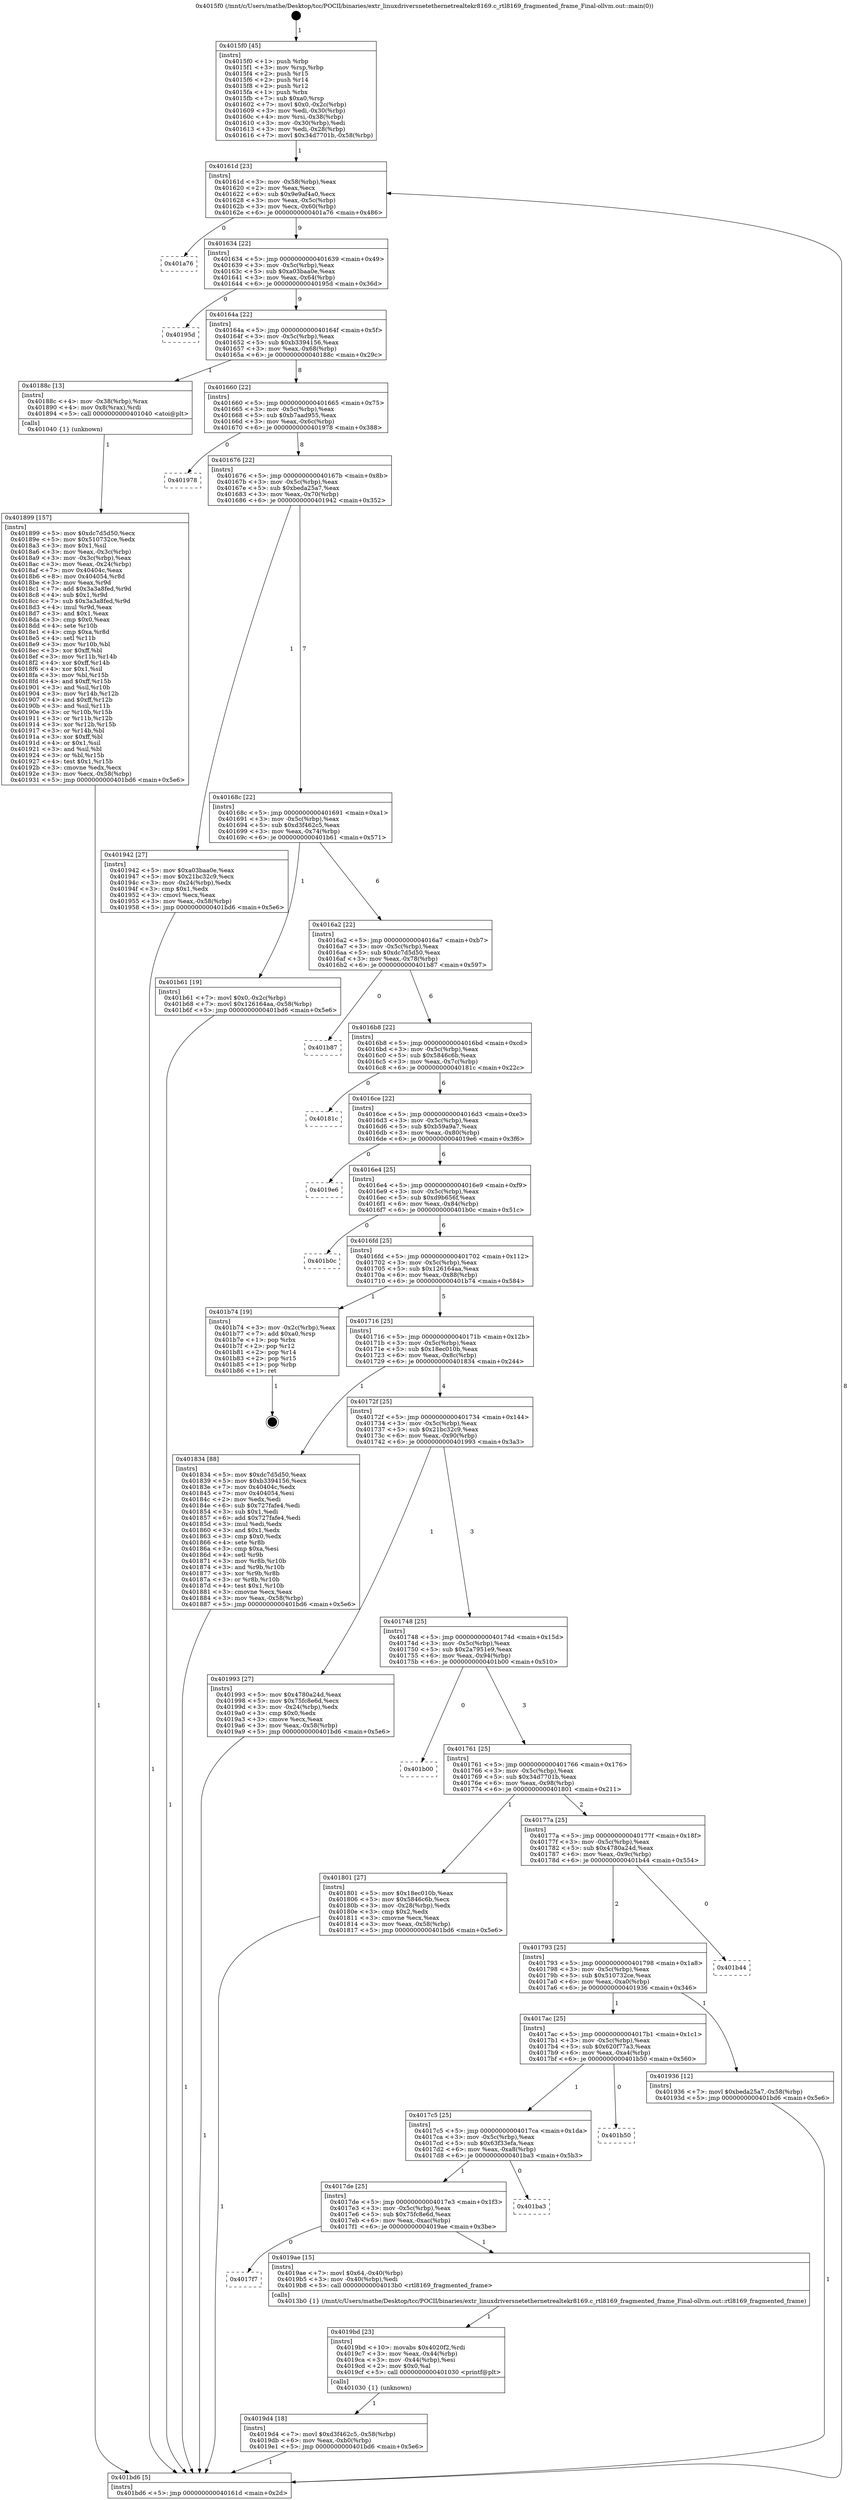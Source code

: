 digraph "0x4015f0" {
  label = "0x4015f0 (/mnt/c/Users/mathe/Desktop/tcc/POCII/binaries/extr_linuxdriversnetethernetrealtekr8169.c_rtl8169_fragmented_frame_Final-ollvm.out::main(0))"
  labelloc = "t"
  node[shape=record]

  Entry [label="",width=0.3,height=0.3,shape=circle,fillcolor=black,style=filled]
  "0x40161d" [label="{
     0x40161d [23]\l
     | [instrs]\l
     &nbsp;&nbsp;0x40161d \<+3\>: mov -0x58(%rbp),%eax\l
     &nbsp;&nbsp;0x401620 \<+2\>: mov %eax,%ecx\l
     &nbsp;&nbsp;0x401622 \<+6\>: sub $0x9e9af4a0,%ecx\l
     &nbsp;&nbsp;0x401628 \<+3\>: mov %eax,-0x5c(%rbp)\l
     &nbsp;&nbsp;0x40162b \<+3\>: mov %ecx,-0x60(%rbp)\l
     &nbsp;&nbsp;0x40162e \<+6\>: je 0000000000401a76 \<main+0x486\>\l
  }"]
  "0x401a76" [label="{
     0x401a76\l
  }", style=dashed]
  "0x401634" [label="{
     0x401634 [22]\l
     | [instrs]\l
     &nbsp;&nbsp;0x401634 \<+5\>: jmp 0000000000401639 \<main+0x49\>\l
     &nbsp;&nbsp;0x401639 \<+3\>: mov -0x5c(%rbp),%eax\l
     &nbsp;&nbsp;0x40163c \<+5\>: sub $0xa03baa0e,%eax\l
     &nbsp;&nbsp;0x401641 \<+3\>: mov %eax,-0x64(%rbp)\l
     &nbsp;&nbsp;0x401644 \<+6\>: je 000000000040195d \<main+0x36d\>\l
  }"]
  Exit [label="",width=0.3,height=0.3,shape=circle,fillcolor=black,style=filled,peripheries=2]
  "0x40195d" [label="{
     0x40195d\l
  }", style=dashed]
  "0x40164a" [label="{
     0x40164a [22]\l
     | [instrs]\l
     &nbsp;&nbsp;0x40164a \<+5\>: jmp 000000000040164f \<main+0x5f\>\l
     &nbsp;&nbsp;0x40164f \<+3\>: mov -0x5c(%rbp),%eax\l
     &nbsp;&nbsp;0x401652 \<+5\>: sub $0xb3394156,%eax\l
     &nbsp;&nbsp;0x401657 \<+3\>: mov %eax,-0x68(%rbp)\l
     &nbsp;&nbsp;0x40165a \<+6\>: je 000000000040188c \<main+0x29c\>\l
  }"]
  "0x4019d4" [label="{
     0x4019d4 [18]\l
     | [instrs]\l
     &nbsp;&nbsp;0x4019d4 \<+7\>: movl $0xd3f462c5,-0x58(%rbp)\l
     &nbsp;&nbsp;0x4019db \<+6\>: mov %eax,-0xb0(%rbp)\l
     &nbsp;&nbsp;0x4019e1 \<+5\>: jmp 0000000000401bd6 \<main+0x5e6\>\l
  }"]
  "0x40188c" [label="{
     0x40188c [13]\l
     | [instrs]\l
     &nbsp;&nbsp;0x40188c \<+4\>: mov -0x38(%rbp),%rax\l
     &nbsp;&nbsp;0x401890 \<+4\>: mov 0x8(%rax),%rdi\l
     &nbsp;&nbsp;0x401894 \<+5\>: call 0000000000401040 \<atoi@plt\>\l
     | [calls]\l
     &nbsp;&nbsp;0x401040 \{1\} (unknown)\l
  }"]
  "0x401660" [label="{
     0x401660 [22]\l
     | [instrs]\l
     &nbsp;&nbsp;0x401660 \<+5\>: jmp 0000000000401665 \<main+0x75\>\l
     &nbsp;&nbsp;0x401665 \<+3\>: mov -0x5c(%rbp),%eax\l
     &nbsp;&nbsp;0x401668 \<+5\>: sub $0xb7aad955,%eax\l
     &nbsp;&nbsp;0x40166d \<+3\>: mov %eax,-0x6c(%rbp)\l
     &nbsp;&nbsp;0x401670 \<+6\>: je 0000000000401978 \<main+0x388\>\l
  }"]
  "0x4019bd" [label="{
     0x4019bd [23]\l
     | [instrs]\l
     &nbsp;&nbsp;0x4019bd \<+10\>: movabs $0x4020f2,%rdi\l
     &nbsp;&nbsp;0x4019c7 \<+3\>: mov %eax,-0x44(%rbp)\l
     &nbsp;&nbsp;0x4019ca \<+3\>: mov -0x44(%rbp),%esi\l
     &nbsp;&nbsp;0x4019cd \<+2\>: mov $0x0,%al\l
     &nbsp;&nbsp;0x4019cf \<+5\>: call 0000000000401030 \<printf@plt\>\l
     | [calls]\l
     &nbsp;&nbsp;0x401030 \{1\} (unknown)\l
  }"]
  "0x401978" [label="{
     0x401978\l
  }", style=dashed]
  "0x401676" [label="{
     0x401676 [22]\l
     | [instrs]\l
     &nbsp;&nbsp;0x401676 \<+5\>: jmp 000000000040167b \<main+0x8b\>\l
     &nbsp;&nbsp;0x40167b \<+3\>: mov -0x5c(%rbp),%eax\l
     &nbsp;&nbsp;0x40167e \<+5\>: sub $0xbeda25a7,%eax\l
     &nbsp;&nbsp;0x401683 \<+3\>: mov %eax,-0x70(%rbp)\l
     &nbsp;&nbsp;0x401686 \<+6\>: je 0000000000401942 \<main+0x352\>\l
  }"]
  "0x4017f7" [label="{
     0x4017f7\l
  }", style=dashed]
  "0x401942" [label="{
     0x401942 [27]\l
     | [instrs]\l
     &nbsp;&nbsp;0x401942 \<+5\>: mov $0xa03baa0e,%eax\l
     &nbsp;&nbsp;0x401947 \<+5\>: mov $0x21bc32c9,%ecx\l
     &nbsp;&nbsp;0x40194c \<+3\>: mov -0x24(%rbp),%edx\l
     &nbsp;&nbsp;0x40194f \<+3\>: cmp $0x1,%edx\l
     &nbsp;&nbsp;0x401952 \<+3\>: cmovl %ecx,%eax\l
     &nbsp;&nbsp;0x401955 \<+3\>: mov %eax,-0x58(%rbp)\l
     &nbsp;&nbsp;0x401958 \<+5\>: jmp 0000000000401bd6 \<main+0x5e6\>\l
  }"]
  "0x40168c" [label="{
     0x40168c [22]\l
     | [instrs]\l
     &nbsp;&nbsp;0x40168c \<+5\>: jmp 0000000000401691 \<main+0xa1\>\l
     &nbsp;&nbsp;0x401691 \<+3\>: mov -0x5c(%rbp),%eax\l
     &nbsp;&nbsp;0x401694 \<+5\>: sub $0xd3f462c5,%eax\l
     &nbsp;&nbsp;0x401699 \<+3\>: mov %eax,-0x74(%rbp)\l
     &nbsp;&nbsp;0x40169c \<+6\>: je 0000000000401b61 \<main+0x571\>\l
  }"]
  "0x4019ae" [label="{
     0x4019ae [15]\l
     | [instrs]\l
     &nbsp;&nbsp;0x4019ae \<+7\>: movl $0x64,-0x40(%rbp)\l
     &nbsp;&nbsp;0x4019b5 \<+3\>: mov -0x40(%rbp),%edi\l
     &nbsp;&nbsp;0x4019b8 \<+5\>: call 00000000004013b0 \<rtl8169_fragmented_frame\>\l
     | [calls]\l
     &nbsp;&nbsp;0x4013b0 \{1\} (/mnt/c/Users/mathe/Desktop/tcc/POCII/binaries/extr_linuxdriversnetethernetrealtekr8169.c_rtl8169_fragmented_frame_Final-ollvm.out::rtl8169_fragmented_frame)\l
  }"]
  "0x401b61" [label="{
     0x401b61 [19]\l
     | [instrs]\l
     &nbsp;&nbsp;0x401b61 \<+7\>: movl $0x0,-0x2c(%rbp)\l
     &nbsp;&nbsp;0x401b68 \<+7\>: movl $0x126164aa,-0x58(%rbp)\l
     &nbsp;&nbsp;0x401b6f \<+5\>: jmp 0000000000401bd6 \<main+0x5e6\>\l
  }"]
  "0x4016a2" [label="{
     0x4016a2 [22]\l
     | [instrs]\l
     &nbsp;&nbsp;0x4016a2 \<+5\>: jmp 00000000004016a7 \<main+0xb7\>\l
     &nbsp;&nbsp;0x4016a7 \<+3\>: mov -0x5c(%rbp),%eax\l
     &nbsp;&nbsp;0x4016aa \<+5\>: sub $0xdc7d5d50,%eax\l
     &nbsp;&nbsp;0x4016af \<+3\>: mov %eax,-0x78(%rbp)\l
     &nbsp;&nbsp;0x4016b2 \<+6\>: je 0000000000401b87 \<main+0x597\>\l
  }"]
  "0x4017de" [label="{
     0x4017de [25]\l
     | [instrs]\l
     &nbsp;&nbsp;0x4017de \<+5\>: jmp 00000000004017e3 \<main+0x1f3\>\l
     &nbsp;&nbsp;0x4017e3 \<+3\>: mov -0x5c(%rbp),%eax\l
     &nbsp;&nbsp;0x4017e6 \<+5\>: sub $0x75fc8e6d,%eax\l
     &nbsp;&nbsp;0x4017eb \<+6\>: mov %eax,-0xac(%rbp)\l
     &nbsp;&nbsp;0x4017f1 \<+6\>: je 00000000004019ae \<main+0x3be\>\l
  }"]
  "0x401b87" [label="{
     0x401b87\l
  }", style=dashed]
  "0x4016b8" [label="{
     0x4016b8 [22]\l
     | [instrs]\l
     &nbsp;&nbsp;0x4016b8 \<+5\>: jmp 00000000004016bd \<main+0xcd\>\l
     &nbsp;&nbsp;0x4016bd \<+3\>: mov -0x5c(%rbp),%eax\l
     &nbsp;&nbsp;0x4016c0 \<+5\>: sub $0x5846c6b,%eax\l
     &nbsp;&nbsp;0x4016c5 \<+3\>: mov %eax,-0x7c(%rbp)\l
     &nbsp;&nbsp;0x4016c8 \<+6\>: je 000000000040181c \<main+0x22c\>\l
  }"]
  "0x401ba3" [label="{
     0x401ba3\l
  }", style=dashed]
  "0x40181c" [label="{
     0x40181c\l
  }", style=dashed]
  "0x4016ce" [label="{
     0x4016ce [22]\l
     | [instrs]\l
     &nbsp;&nbsp;0x4016ce \<+5\>: jmp 00000000004016d3 \<main+0xe3\>\l
     &nbsp;&nbsp;0x4016d3 \<+3\>: mov -0x5c(%rbp),%eax\l
     &nbsp;&nbsp;0x4016d6 \<+5\>: sub $0xb59a9a7,%eax\l
     &nbsp;&nbsp;0x4016db \<+3\>: mov %eax,-0x80(%rbp)\l
     &nbsp;&nbsp;0x4016de \<+6\>: je 00000000004019e6 \<main+0x3f6\>\l
  }"]
  "0x4017c5" [label="{
     0x4017c5 [25]\l
     | [instrs]\l
     &nbsp;&nbsp;0x4017c5 \<+5\>: jmp 00000000004017ca \<main+0x1da\>\l
     &nbsp;&nbsp;0x4017ca \<+3\>: mov -0x5c(%rbp),%eax\l
     &nbsp;&nbsp;0x4017cd \<+5\>: sub $0x63f33efa,%eax\l
     &nbsp;&nbsp;0x4017d2 \<+6\>: mov %eax,-0xa8(%rbp)\l
     &nbsp;&nbsp;0x4017d8 \<+6\>: je 0000000000401ba3 \<main+0x5b3\>\l
  }"]
  "0x4019e6" [label="{
     0x4019e6\l
  }", style=dashed]
  "0x4016e4" [label="{
     0x4016e4 [25]\l
     | [instrs]\l
     &nbsp;&nbsp;0x4016e4 \<+5\>: jmp 00000000004016e9 \<main+0xf9\>\l
     &nbsp;&nbsp;0x4016e9 \<+3\>: mov -0x5c(%rbp),%eax\l
     &nbsp;&nbsp;0x4016ec \<+5\>: sub $0xd9b656f,%eax\l
     &nbsp;&nbsp;0x4016f1 \<+6\>: mov %eax,-0x84(%rbp)\l
     &nbsp;&nbsp;0x4016f7 \<+6\>: je 0000000000401b0c \<main+0x51c\>\l
  }"]
  "0x401b50" [label="{
     0x401b50\l
  }", style=dashed]
  "0x401b0c" [label="{
     0x401b0c\l
  }", style=dashed]
  "0x4016fd" [label="{
     0x4016fd [25]\l
     | [instrs]\l
     &nbsp;&nbsp;0x4016fd \<+5\>: jmp 0000000000401702 \<main+0x112\>\l
     &nbsp;&nbsp;0x401702 \<+3\>: mov -0x5c(%rbp),%eax\l
     &nbsp;&nbsp;0x401705 \<+5\>: sub $0x126164aa,%eax\l
     &nbsp;&nbsp;0x40170a \<+6\>: mov %eax,-0x88(%rbp)\l
     &nbsp;&nbsp;0x401710 \<+6\>: je 0000000000401b74 \<main+0x584\>\l
  }"]
  "0x4017ac" [label="{
     0x4017ac [25]\l
     | [instrs]\l
     &nbsp;&nbsp;0x4017ac \<+5\>: jmp 00000000004017b1 \<main+0x1c1\>\l
     &nbsp;&nbsp;0x4017b1 \<+3\>: mov -0x5c(%rbp),%eax\l
     &nbsp;&nbsp;0x4017b4 \<+5\>: sub $0x620f77a3,%eax\l
     &nbsp;&nbsp;0x4017b9 \<+6\>: mov %eax,-0xa4(%rbp)\l
     &nbsp;&nbsp;0x4017bf \<+6\>: je 0000000000401b50 \<main+0x560\>\l
  }"]
  "0x401b74" [label="{
     0x401b74 [19]\l
     | [instrs]\l
     &nbsp;&nbsp;0x401b74 \<+3\>: mov -0x2c(%rbp),%eax\l
     &nbsp;&nbsp;0x401b77 \<+7\>: add $0xa0,%rsp\l
     &nbsp;&nbsp;0x401b7e \<+1\>: pop %rbx\l
     &nbsp;&nbsp;0x401b7f \<+2\>: pop %r12\l
     &nbsp;&nbsp;0x401b81 \<+2\>: pop %r14\l
     &nbsp;&nbsp;0x401b83 \<+2\>: pop %r15\l
     &nbsp;&nbsp;0x401b85 \<+1\>: pop %rbp\l
     &nbsp;&nbsp;0x401b86 \<+1\>: ret\l
  }"]
  "0x401716" [label="{
     0x401716 [25]\l
     | [instrs]\l
     &nbsp;&nbsp;0x401716 \<+5\>: jmp 000000000040171b \<main+0x12b\>\l
     &nbsp;&nbsp;0x40171b \<+3\>: mov -0x5c(%rbp),%eax\l
     &nbsp;&nbsp;0x40171e \<+5\>: sub $0x18ec010b,%eax\l
     &nbsp;&nbsp;0x401723 \<+6\>: mov %eax,-0x8c(%rbp)\l
     &nbsp;&nbsp;0x401729 \<+6\>: je 0000000000401834 \<main+0x244\>\l
  }"]
  "0x401936" [label="{
     0x401936 [12]\l
     | [instrs]\l
     &nbsp;&nbsp;0x401936 \<+7\>: movl $0xbeda25a7,-0x58(%rbp)\l
     &nbsp;&nbsp;0x40193d \<+5\>: jmp 0000000000401bd6 \<main+0x5e6\>\l
  }"]
  "0x401834" [label="{
     0x401834 [88]\l
     | [instrs]\l
     &nbsp;&nbsp;0x401834 \<+5\>: mov $0xdc7d5d50,%eax\l
     &nbsp;&nbsp;0x401839 \<+5\>: mov $0xb3394156,%ecx\l
     &nbsp;&nbsp;0x40183e \<+7\>: mov 0x40404c,%edx\l
     &nbsp;&nbsp;0x401845 \<+7\>: mov 0x404054,%esi\l
     &nbsp;&nbsp;0x40184c \<+2\>: mov %edx,%edi\l
     &nbsp;&nbsp;0x40184e \<+6\>: sub $0x727fafe4,%edi\l
     &nbsp;&nbsp;0x401854 \<+3\>: sub $0x1,%edi\l
     &nbsp;&nbsp;0x401857 \<+6\>: add $0x727fafe4,%edi\l
     &nbsp;&nbsp;0x40185d \<+3\>: imul %edi,%edx\l
     &nbsp;&nbsp;0x401860 \<+3\>: and $0x1,%edx\l
     &nbsp;&nbsp;0x401863 \<+3\>: cmp $0x0,%edx\l
     &nbsp;&nbsp;0x401866 \<+4\>: sete %r8b\l
     &nbsp;&nbsp;0x40186a \<+3\>: cmp $0xa,%esi\l
     &nbsp;&nbsp;0x40186d \<+4\>: setl %r9b\l
     &nbsp;&nbsp;0x401871 \<+3\>: mov %r8b,%r10b\l
     &nbsp;&nbsp;0x401874 \<+3\>: and %r9b,%r10b\l
     &nbsp;&nbsp;0x401877 \<+3\>: xor %r9b,%r8b\l
     &nbsp;&nbsp;0x40187a \<+3\>: or %r8b,%r10b\l
     &nbsp;&nbsp;0x40187d \<+4\>: test $0x1,%r10b\l
     &nbsp;&nbsp;0x401881 \<+3\>: cmovne %ecx,%eax\l
     &nbsp;&nbsp;0x401884 \<+3\>: mov %eax,-0x58(%rbp)\l
     &nbsp;&nbsp;0x401887 \<+5\>: jmp 0000000000401bd6 \<main+0x5e6\>\l
  }"]
  "0x40172f" [label="{
     0x40172f [25]\l
     | [instrs]\l
     &nbsp;&nbsp;0x40172f \<+5\>: jmp 0000000000401734 \<main+0x144\>\l
     &nbsp;&nbsp;0x401734 \<+3\>: mov -0x5c(%rbp),%eax\l
     &nbsp;&nbsp;0x401737 \<+5\>: sub $0x21bc32c9,%eax\l
     &nbsp;&nbsp;0x40173c \<+6\>: mov %eax,-0x90(%rbp)\l
     &nbsp;&nbsp;0x401742 \<+6\>: je 0000000000401993 \<main+0x3a3\>\l
  }"]
  "0x401793" [label="{
     0x401793 [25]\l
     | [instrs]\l
     &nbsp;&nbsp;0x401793 \<+5\>: jmp 0000000000401798 \<main+0x1a8\>\l
     &nbsp;&nbsp;0x401798 \<+3\>: mov -0x5c(%rbp),%eax\l
     &nbsp;&nbsp;0x40179b \<+5\>: sub $0x510732ce,%eax\l
     &nbsp;&nbsp;0x4017a0 \<+6\>: mov %eax,-0xa0(%rbp)\l
     &nbsp;&nbsp;0x4017a6 \<+6\>: je 0000000000401936 \<main+0x346\>\l
  }"]
  "0x401993" [label="{
     0x401993 [27]\l
     | [instrs]\l
     &nbsp;&nbsp;0x401993 \<+5\>: mov $0x4780a24d,%eax\l
     &nbsp;&nbsp;0x401998 \<+5\>: mov $0x75fc8e6d,%ecx\l
     &nbsp;&nbsp;0x40199d \<+3\>: mov -0x24(%rbp),%edx\l
     &nbsp;&nbsp;0x4019a0 \<+3\>: cmp $0x0,%edx\l
     &nbsp;&nbsp;0x4019a3 \<+3\>: cmove %ecx,%eax\l
     &nbsp;&nbsp;0x4019a6 \<+3\>: mov %eax,-0x58(%rbp)\l
     &nbsp;&nbsp;0x4019a9 \<+5\>: jmp 0000000000401bd6 \<main+0x5e6\>\l
  }"]
  "0x401748" [label="{
     0x401748 [25]\l
     | [instrs]\l
     &nbsp;&nbsp;0x401748 \<+5\>: jmp 000000000040174d \<main+0x15d\>\l
     &nbsp;&nbsp;0x40174d \<+3\>: mov -0x5c(%rbp),%eax\l
     &nbsp;&nbsp;0x401750 \<+5\>: sub $0x2a7951e9,%eax\l
     &nbsp;&nbsp;0x401755 \<+6\>: mov %eax,-0x94(%rbp)\l
     &nbsp;&nbsp;0x40175b \<+6\>: je 0000000000401b00 \<main+0x510\>\l
  }"]
  "0x401b44" [label="{
     0x401b44\l
  }", style=dashed]
  "0x401b00" [label="{
     0x401b00\l
  }", style=dashed]
  "0x401761" [label="{
     0x401761 [25]\l
     | [instrs]\l
     &nbsp;&nbsp;0x401761 \<+5\>: jmp 0000000000401766 \<main+0x176\>\l
     &nbsp;&nbsp;0x401766 \<+3\>: mov -0x5c(%rbp),%eax\l
     &nbsp;&nbsp;0x401769 \<+5\>: sub $0x34d7701b,%eax\l
     &nbsp;&nbsp;0x40176e \<+6\>: mov %eax,-0x98(%rbp)\l
     &nbsp;&nbsp;0x401774 \<+6\>: je 0000000000401801 \<main+0x211\>\l
  }"]
  "0x401899" [label="{
     0x401899 [157]\l
     | [instrs]\l
     &nbsp;&nbsp;0x401899 \<+5\>: mov $0xdc7d5d50,%ecx\l
     &nbsp;&nbsp;0x40189e \<+5\>: mov $0x510732ce,%edx\l
     &nbsp;&nbsp;0x4018a3 \<+3\>: mov $0x1,%sil\l
     &nbsp;&nbsp;0x4018a6 \<+3\>: mov %eax,-0x3c(%rbp)\l
     &nbsp;&nbsp;0x4018a9 \<+3\>: mov -0x3c(%rbp),%eax\l
     &nbsp;&nbsp;0x4018ac \<+3\>: mov %eax,-0x24(%rbp)\l
     &nbsp;&nbsp;0x4018af \<+7\>: mov 0x40404c,%eax\l
     &nbsp;&nbsp;0x4018b6 \<+8\>: mov 0x404054,%r8d\l
     &nbsp;&nbsp;0x4018be \<+3\>: mov %eax,%r9d\l
     &nbsp;&nbsp;0x4018c1 \<+7\>: add $0x3a3a8fed,%r9d\l
     &nbsp;&nbsp;0x4018c8 \<+4\>: sub $0x1,%r9d\l
     &nbsp;&nbsp;0x4018cc \<+7\>: sub $0x3a3a8fed,%r9d\l
     &nbsp;&nbsp;0x4018d3 \<+4\>: imul %r9d,%eax\l
     &nbsp;&nbsp;0x4018d7 \<+3\>: and $0x1,%eax\l
     &nbsp;&nbsp;0x4018da \<+3\>: cmp $0x0,%eax\l
     &nbsp;&nbsp;0x4018dd \<+4\>: sete %r10b\l
     &nbsp;&nbsp;0x4018e1 \<+4\>: cmp $0xa,%r8d\l
     &nbsp;&nbsp;0x4018e5 \<+4\>: setl %r11b\l
     &nbsp;&nbsp;0x4018e9 \<+3\>: mov %r10b,%bl\l
     &nbsp;&nbsp;0x4018ec \<+3\>: xor $0xff,%bl\l
     &nbsp;&nbsp;0x4018ef \<+3\>: mov %r11b,%r14b\l
     &nbsp;&nbsp;0x4018f2 \<+4\>: xor $0xff,%r14b\l
     &nbsp;&nbsp;0x4018f6 \<+4\>: xor $0x1,%sil\l
     &nbsp;&nbsp;0x4018fa \<+3\>: mov %bl,%r15b\l
     &nbsp;&nbsp;0x4018fd \<+4\>: and $0xff,%r15b\l
     &nbsp;&nbsp;0x401901 \<+3\>: and %sil,%r10b\l
     &nbsp;&nbsp;0x401904 \<+3\>: mov %r14b,%r12b\l
     &nbsp;&nbsp;0x401907 \<+4\>: and $0xff,%r12b\l
     &nbsp;&nbsp;0x40190b \<+3\>: and %sil,%r11b\l
     &nbsp;&nbsp;0x40190e \<+3\>: or %r10b,%r15b\l
     &nbsp;&nbsp;0x401911 \<+3\>: or %r11b,%r12b\l
     &nbsp;&nbsp;0x401914 \<+3\>: xor %r12b,%r15b\l
     &nbsp;&nbsp;0x401917 \<+3\>: or %r14b,%bl\l
     &nbsp;&nbsp;0x40191a \<+3\>: xor $0xff,%bl\l
     &nbsp;&nbsp;0x40191d \<+4\>: or $0x1,%sil\l
     &nbsp;&nbsp;0x401921 \<+3\>: and %sil,%bl\l
     &nbsp;&nbsp;0x401924 \<+3\>: or %bl,%r15b\l
     &nbsp;&nbsp;0x401927 \<+4\>: test $0x1,%r15b\l
     &nbsp;&nbsp;0x40192b \<+3\>: cmovne %edx,%ecx\l
     &nbsp;&nbsp;0x40192e \<+3\>: mov %ecx,-0x58(%rbp)\l
     &nbsp;&nbsp;0x401931 \<+5\>: jmp 0000000000401bd6 \<main+0x5e6\>\l
  }"]
  "0x401801" [label="{
     0x401801 [27]\l
     | [instrs]\l
     &nbsp;&nbsp;0x401801 \<+5\>: mov $0x18ec010b,%eax\l
     &nbsp;&nbsp;0x401806 \<+5\>: mov $0x5846c6b,%ecx\l
     &nbsp;&nbsp;0x40180b \<+3\>: mov -0x28(%rbp),%edx\l
     &nbsp;&nbsp;0x40180e \<+3\>: cmp $0x2,%edx\l
     &nbsp;&nbsp;0x401811 \<+3\>: cmovne %ecx,%eax\l
     &nbsp;&nbsp;0x401814 \<+3\>: mov %eax,-0x58(%rbp)\l
     &nbsp;&nbsp;0x401817 \<+5\>: jmp 0000000000401bd6 \<main+0x5e6\>\l
  }"]
  "0x40177a" [label="{
     0x40177a [25]\l
     | [instrs]\l
     &nbsp;&nbsp;0x40177a \<+5\>: jmp 000000000040177f \<main+0x18f\>\l
     &nbsp;&nbsp;0x40177f \<+3\>: mov -0x5c(%rbp),%eax\l
     &nbsp;&nbsp;0x401782 \<+5\>: sub $0x4780a24d,%eax\l
     &nbsp;&nbsp;0x401787 \<+6\>: mov %eax,-0x9c(%rbp)\l
     &nbsp;&nbsp;0x40178d \<+6\>: je 0000000000401b44 \<main+0x554\>\l
  }"]
  "0x401bd6" [label="{
     0x401bd6 [5]\l
     | [instrs]\l
     &nbsp;&nbsp;0x401bd6 \<+5\>: jmp 000000000040161d \<main+0x2d\>\l
  }"]
  "0x4015f0" [label="{
     0x4015f0 [45]\l
     | [instrs]\l
     &nbsp;&nbsp;0x4015f0 \<+1\>: push %rbp\l
     &nbsp;&nbsp;0x4015f1 \<+3\>: mov %rsp,%rbp\l
     &nbsp;&nbsp;0x4015f4 \<+2\>: push %r15\l
     &nbsp;&nbsp;0x4015f6 \<+2\>: push %r14\l
     &nbsp;&nbsp;0x4015f8 \<+2\>: push %r12\l
     &nbsp;&nbsp;0x4015fa \<+1\>: push %rbx\l
     &nbsp;&nbsp;0x4015fb \<+7\>: sub $0xa0,%rsp\l
     &nbsp;&nbsp;0x401602 \<+7\>: movl $0x0,-0x2c(%rbp)\l
     &nbsp;&nbsp;0x401609 \<+3\>: mov %edi,-0x30(%rbp)\l
     &nbsp;&nbsp;0x40160c \<+4\>: mov %rsi,-0x38(%rbp)\l
     &nbsp;&nbsp;0x401610 \<+3\>: mov -0x30(%rbp),%edi\l
     &nbsp;&nbsp;0x401613 \<+3\>: mov %edi,-0x28(%rbp)\l
     &nbsp;&nbsp;0x401616 \<+7\>: movl $0x34d7701b,-0x58(%rbp)\l
  }"]
  Entry -> "0x4015f0" [label=" 1"]
  "0x40161d" -> "0x401a76" [label=" 0"]
  "0x40161d" -> "0x401634" [label=" 9"]
  "0x401b74" -> Exit [label=" 1"]
  "0x401634" -> "0x40195d" [label=" 0"]
  "0x401634" -> "0x40164a" [label=" 9"]
  "0x401b61" -> "0x401bd6" [label=" 1"]
  "0x40164a" -> "0x40188c" [label=" 1"]
  "0x40164a" -> "0x401660" [label=" 8"]
  "0x4019d4" -> "0x401bd6" [label=" 1"]
  "0x401660" -> "0x401978" [label=" 0"]
  "0x401660" -> "0x401676" [label=" 8"]
  "0x4019bd" -> "0x4019d4" [label=" 1"]
  "0x401676" -> "0x401942" [label=" 1"]
  "0x401676" -> "0x40168c" [label=" 7"]
  "0x4019ae" -> "0x4019bd" [label=" 1"]
  "0x40168c" -> "0x401b61" [label=" 1"]
  "0x40168c" -> "0x4016a2" [label=" 6"]
  "0x4017de" -> "0x4017f7" [label=" 0"]
  "0x4016a2" -> "0x401b87" [label=" 0"]
  "0x4016a2" -> "0x4016b8" [label=" 6"]
  "0x4017de" -> "0x4019ae" [label=" 1"]
  "0x4016b8" -> "0x40181c" [label=" 0"]
  "0x4016b8" -> "0x4016ce" [label=" 6"]
  "0x4017c5" -> "0x4017de" [label=" 1"]
  "0x4016ce" -> "0x4019e6" [label=" 0"]
  "0x4016ce" -> "0x4016e4" [label=" 6"]
  "0x4017c5" -> "0x401ba3" [label=" 0"]
  "0x4016e4" -> "0x401b0c" [label=" 0"]
  "0x4016e4" -> "0x4016fd" [label=" 6"]
  "0x4017ac" -> "0x4017c5" [label=" 1"]
  "0x4016fd" -> "0x401b74" [label=" 1"]
  "0x4016fd" -> "0x401716" [label=" 5"]
  "0x4017ac" -> "0x401b50" [label=" 0"]
  "0x401716" -> "0x401834" [label=" 1"]
  "0x401716" -> "0x40172f" [label=" 4"]
  "0x401993" -> "0x401bd6" [label=" 1"]
  "0x40172f" -> "0x401993" [label=" 1"]
  "0x40172f" -> "0x401748" [label=" 3"]
  "0x401936" -> "0x401bd6" [label=" 1"]
  "0x401748" -> "0x401b00" [label=" 0"]
  "0x401748" -> "0x401761" [label=" 3"]
  "0x401793" -> "0x4017ac" [label=" 1"]
  "0x401761" -> "0x401801" [label=" 1"]
  "0x401761" -> "0x40177a" [label=" 2"]
  "0x401801" -> "0x401bd6" [label=" 1"]
  "0x4015f0" -> "0x40161d" [label=" 1"]
  "0x401bd6" -> "0x40161d" [label=" 8"]
  "0x401834" -> "0x401bd6" [label=" 1"]
  "0x40188c" -> "0x401899" [label=" 1"]
  "0x401899" -> "0x401bd6" [label=" 1"]
  "0x401793" -> "0x401936" [label=" 1"]
  "0x40177a" -> "0x401b44" [label=" 0"]
  "0x40177a" -> "0x401793" [label=" 2"]
  "0x401942" -> "0x401bd6" [label=" 1"]
}
